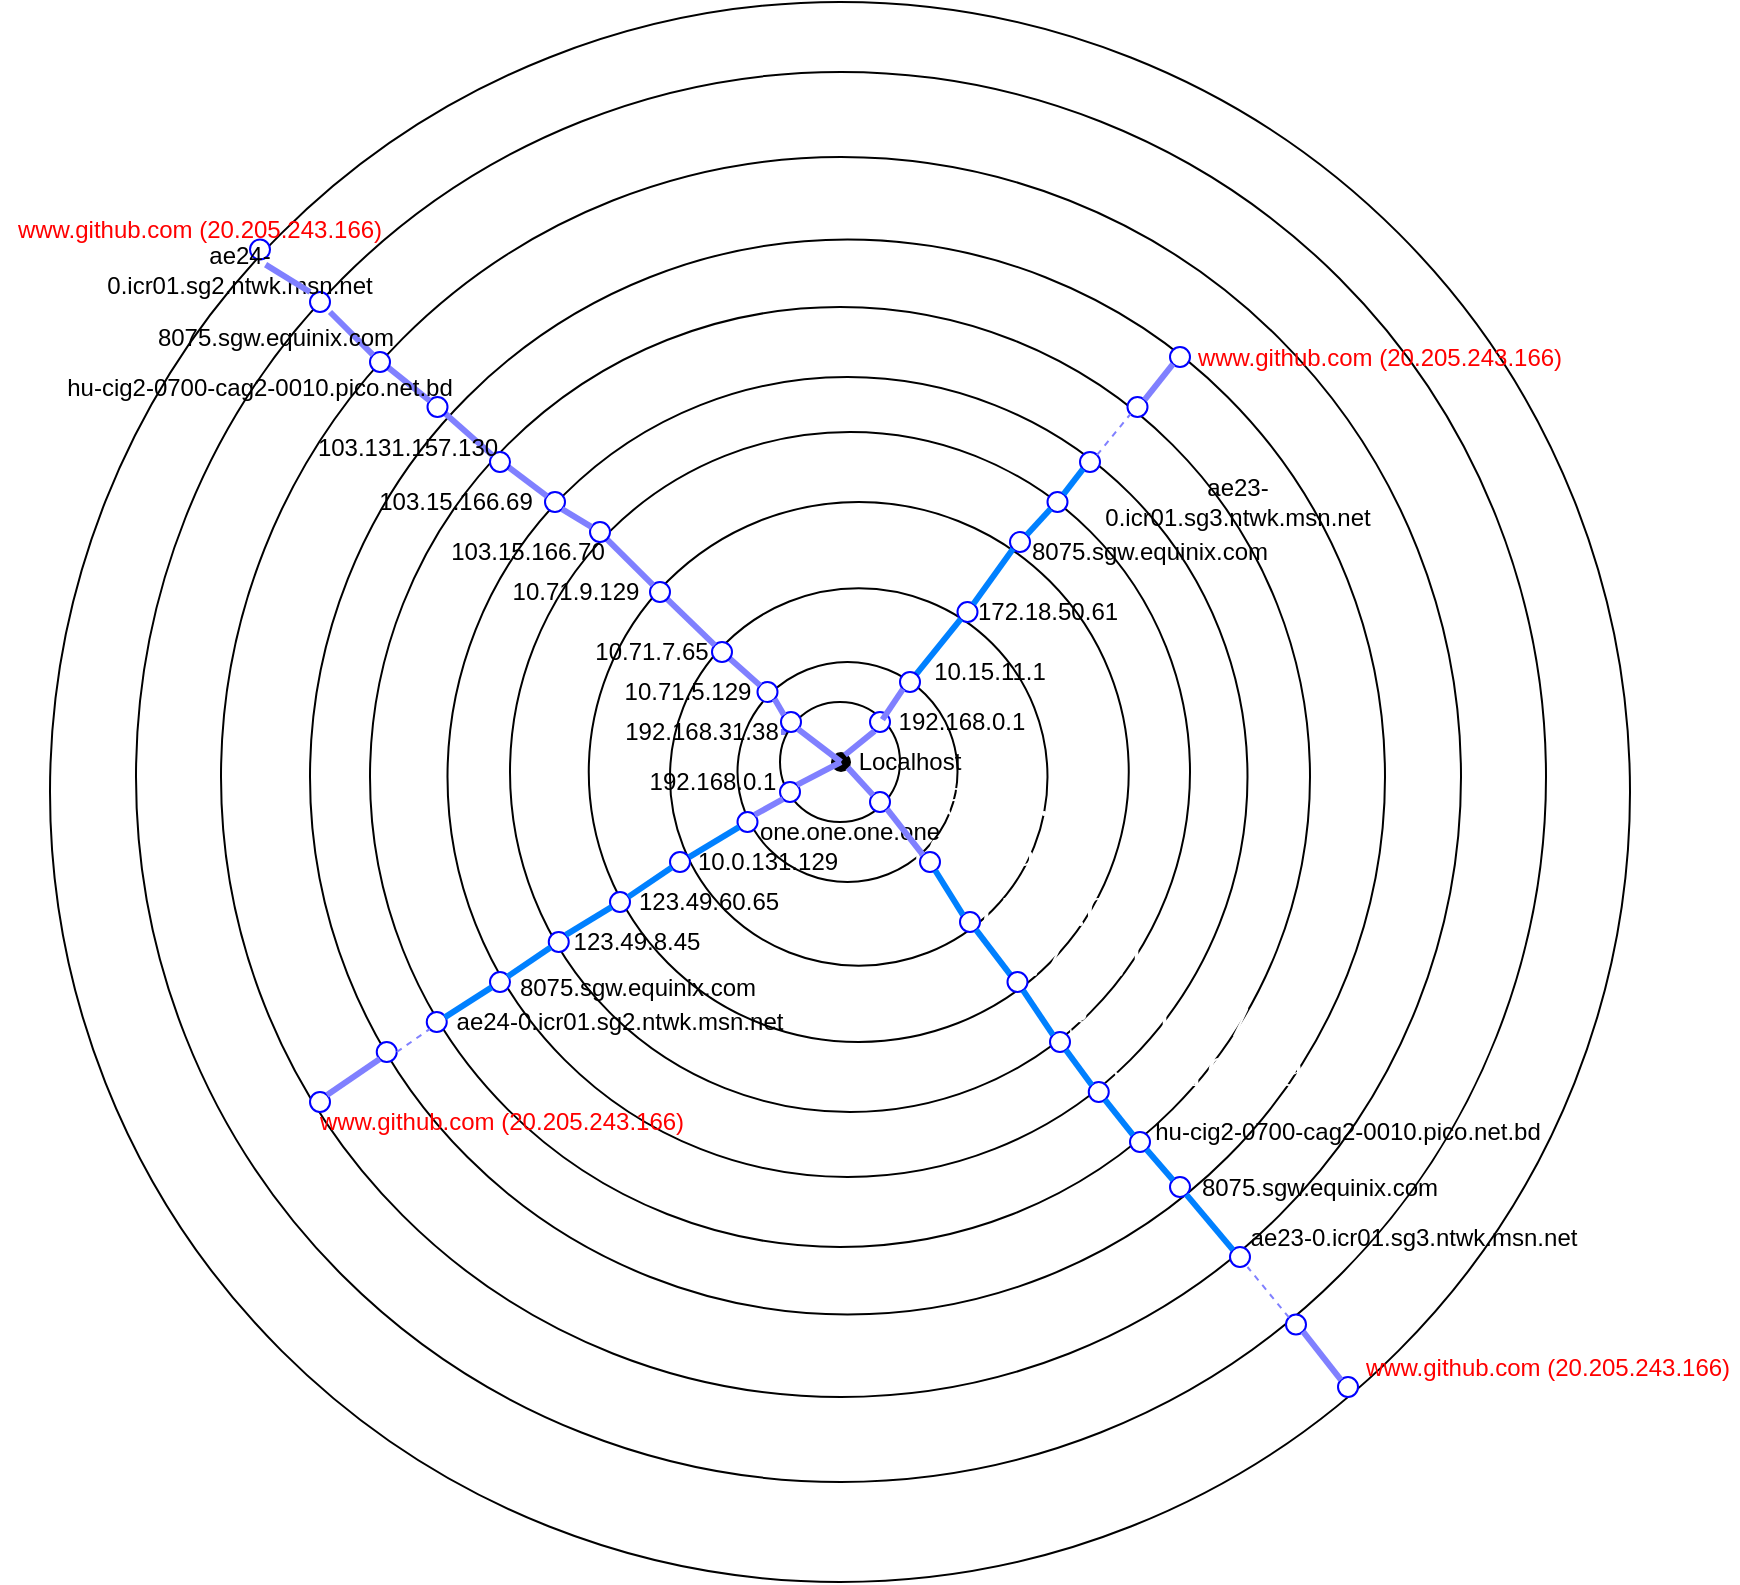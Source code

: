 <mxfile version="20.7.4" type="device"><diagram id="mBhmh2s0kS3Zxyj6ysSo" name="Page-1"><mxGraphModel dx="733" dy="392" grid="1" gridSize="10" guides="1" tooltips="1" connect="1" arrows="1" fold="1" page="1" pageScale="1" pageWidth="1700" pageHeight="1100" math="0" shadow="0"><root><mxCell id="0"/><mxCell id="1" parent="0"/><mxCell id="l1gUOGuI4WwQ_Ty1iCvq-3" value="" style="ellipse;whiteSpace=wrap;html=1;aspect=fixed;" parent="1" vertex="1"><mxGeometry x="30" y="155" width="790" height="790" as="geometry"/></mxCell><mxCell id="0YOnlSJbHQ6NDYS1uUha-10" value="" style="ellipse;whiteSpace=wrap;html=1;aspect=fixed;" parent="1" vertex="1"><mxGeometry x="73" y="190" width="705" height="705" as="geometry"/></mxCell><mxCell id="0YOnlSJbHQ6NDYS1uUha-11" value="" style="ellipse;whiteSpace=wrap;html=1;aspect=fixed;" parent="1" vertex="1"><mxGeometry x="115.5" y="232.5" width="620" height="620" as="geometry"/></mxCell><mxCell id="0YOnlSJbHQ6NDYS1uUha-12" value="" style="ellipse;whiteSpace=wrap;html=1;aspect=fixed;" parent="1" vertex="1"><mxGeometry x="160" y="273.75" width="537.5" height="537.5" as="geometry"/></mxCell><mxCell id="0YOnlSJbHQ6NDYS1uUha-13" value="" style="ellipse;whiteSpace=wrap;html=1;aspect=fixed;" parent="1" vertex="1"><mxGeometry x="190" y="307.5" width="470" height="470" as="geometry"/></mxCell><mxCell id="0YOnlSJbHQ6NDYS1uUha-14" value="" style="ellipse;whiteSpace=wrap;html=1;aspect=fixed;" parent="1" vertex="1"><mxGeometry x="228.75" y="342.5" width="400" height="400" as="geometry"/></mxCell><mxCell id="0YOnlSJbHQ6NDYS1uUha-15" value="" style="ellipse;whiteSpace=wrap;html=1;aspect=fixed;" parent="1" vertex="1"><mxGeometry x="260" y="370" width="340" height="340" as="geometry"/></mxCell><mxCell id="0YOnlSJbHQ6NDYS1uUha-16" value="" style="ellipse;whiteSpace=wrap;html=1;aspect=fixed;" parent="1" vertex="1"><mxGeometry x="299.38" y="405" width="270" height="270" as="geometry"/></mxCell><mxCell id="0YOnlSJbHQ6NDYS1uUha-17" value="" style="ellipse;whiteSpace=wrap;html=1;aspect=fixed;" parent="1" vertex="1"><mxGeometry x="340" y="448.13" width="188.75" height="188.75" as="geometry"/></mxCell><mxCell id="0YOnlSJbHQ6NDYS1uUha-18" value="" style="ellipse;whiteSpace=wrap;html=1;aspect=fixed;" parent="1" vertex="1"><mxGeometry x="373.75" y="485" width="110" height="110" as="geometry"/></mxCell><mxCell id="0YOnlSJbHQ6NDYS1uUha-67" style="edgeStyle=orthogonalEdgeStyle;rounded=0;orthogonalLoop=1;jettySize=auto;html=1;entryX=0.447;entryY=0.514;entryDx=0;entryDy=0;entryPerimeter=0;strokeColor=#0080ff;" parent="1" edge="1"><mxGeometry relative="1" as="geometry"><mxPoint x="420" y="410" as="sourcePoint"/><mxPoint x="420" y="410" as="targetPoint"/></mxGeometry></mxCell><mxCell id="0YOnlSJbHQ6NDYS1uUha-86" style="edgeStyle=orthogonalEdgeStyle;rounded=0;orthogonalLoop=1;jettySize=auto;html=1;entryX=0.452;entryY=0.585;entryDx=0;entryDy=0;entryPerimeter=0;strokeColor=#0080ff;" parent="1" edge="1"><mxGeometry relative="1" as="geometry"><mxPoint x="430" y="600" as="sourcePoint"/><mxPoint x="430" y="600" as="targetPoint"/></mxGeometry></mxCell><mxCell id="0YOnlSJbHQ6NDYS1uUha-130" value="" style="ellipse;whiteSpace=wrap;html=1;strokeColor=#0000ff;" parent="1" vertex="1"><mxGeometry x="160" y="300" width="10" height="10" as="geometry"/></mxCell><mxCell id="0YOnlSJbHQ6NDYS1uUha-131" value="" style="ellipse;whiteSpace=wrap;html=1;strokeColor=#0000ff;" parent="1" vertex="1"><mxGeometry x="130" y="273.75" width="10" height="10" as="geometry"/></mxCell><mxCell id="0YOnlSJbHQ6NDYS1uUha-143" value="&lt;span style=&quot;font-size:16.0pt;font-family:&amp;quot;Century Gothic&amp;quot;;&lt;br/&gt;mso-ascii-font-family:&amp;quot;Century Gothic&amp;quot;;mso-fareast-font-family:+mn-ea;&lt;br/&gt;mso-bidi-font-family:+mn-cs;mso-fareast-theme-font:minor-fareast;mso-bidi-theme-font:&lt;br/&gt;minor-bidi;color:white;mso-color-index:14;language:en-US;mso-style-textfill-type:&lt;br/&gt;solid;mso-style-textfill-fill-themecolor:light1;mso-style-textfill-fill-color:&lt;br/&gt;white;mso-style-textfill-fill-alpha:100.0%&quot;&gt;192.168.38.106&lt;/span&gt;" style="text;html=1;strokeColor=none;fillColor=none;align=center;verticalAlign=middle;whiteSpace=wrap;rounded=0;" parent="1" vertex="1"><mxGeometry x="465" y="540" width="60" height="30" as="geometry"/></mxCell><mxCell id="0YOnlSJbHQ6NDYS1uUha-144" value="&lt;span style=&quot;font-size:16.0pt;font-family:&amp;quot;Century Gothic&amp;quot;;&lt;br/&gt;mso-ascii-font-family:&amp;quot;Century Gothic&amp;quot;;mso-fareast-font-family:+mn-ea;&lt;br/&gt;mso-bidi-font-family:+mn-cs;mso-fareast-theme-font:minor-fareast;mso-bidi-theme-font:&lt;br/&gt;minor-bidi;color:white;mso-color-index:14;language:en-US;mso-style-textfill-type:&lt;br/&gt;solid;mso-style-textfill-fill-themecolor:light1;mso-style-textfill-fill-color:&lt;br/&gt;white;mso-style-textfill-fill-alpha:100.0%&quot;&gt;10.71.5.129&lt;/span&gt;" style="text;html=1;strokeColor=none;fillColor=none;align=center;verticalAlign=middle;whiteSpace=wrap;rounded=0;" parent="1" vertex="1"><mxGeometry x="478.75" y="565" width="60" height="30" as="geometry"/></mxCell><mxCell id="0YOnlSJbHQ6NDYS1uUha-174" value="&lt;span style=&quot;font-size:16.0pt;font-family:&amp;quot;Century Gothic&amp;quot;;&lt;br/&gt;mso-ascii-font-family:&amp;quot;Century Gothic&amp;quot;;mso-fareast-font-family:+mn-ea;&lt;br/&gt;mso-bidi-font-family:+mn-cs;mso-fareast-theme-font:minor-fareast;mso-bidi-theme-font:&lt;br/&gt;minor-bidi;color:white;mso-color-index:14;language:en-US;mso-style-textfill-type:&lt;br/&gt;solid;mso-style-textfill-fill-themecolor:light1;mso-style-textfill-fill-color:&lt;br/&gt;white;mso-style-textfill-fill-alpha:100.0%&quot;&gt;10.71.7.65&lt;/span&gt;" style="text;html=1;strokeColor=none;fillColor=none;align=center;verticalAlign=middle;whiteSpace=wrap;rounded=0;strokeWidth=5;" parent="1" vertex="1"><mxGeometry x="493.75" y="595" width="60" height="30" as="geometry"/></mxCell><mxCell id="0YOnlSJbHQ6NDYS1uUha-175" value="&lt;span style=&quot;font-size:16.0pt;font-family:&amp;quot;Century Gothic&amp;quot;;&lt;br/&gt;mso-ascii-font-family:&amp;quot;Century Gothic&amp;quot;;mso-fareast-font-family:+mn-ea;&lt;br/&gt;mso-bidi-font-family:+mn-cs;mso-fareast-theme-font:minor-fareast;mso-bidi-theme-font:&lt;br/&gt;minor-bidi;color:white;mso-color-index:14;language:en-US;mso-style-textfill-type:&lt;br/&gt;solid;mso-style-textfill-fill-themecolor:light1;mso-style-textfill-fill-color:&lt;br/&gt;white;mso-style-textfill-fill-alpha:100.0%&quot;&gt;10.71.9.129&lt;/span&gt;" style="text;html=1;strokeColor=none;fillColor=none;align=center;verticalAlign=middle;whiteSpace=wrap;rounded=0;strokeWidth=5;" parent="1" vertex="1"><mxGeometry x="518.75" y="620" width="60" height="30" as="geometry"/></mxCell><mxCell id="0YOnlSJbHQ6NDYS1uUha-176" value="&lt;span style=&quot;font-size:16.0pt;font-family:&amp;quot;Century Gothic&amp;quot;;&lt;br/&gt;mso-ascii-font-family:&amp;quot;Century Gothic&amp;quot;;mso-fareast-font-family:+mn-ea;&lt;br/&gt;mso-bidi-font-family:+mn-cs;mso-fareast-theme-font:minor-fareast;mso-bidi-theme-font:&lt;br/&gt;minor-bidi;color:white;mso-color-index:14;language:en-US;mso-style-textfill-type:&lt;br/&gt;solid;mso-style-textfill-fill-themecolor:light1;mso-style-textfill-fill-color:&lt;br/&gt;white;mso-style-textfill-fill-alpha:100.0%&quot;&gt;103.15.166.70&lt;/span&gt;" style="text;html=1;strokeColor=none;fillColor=none;align=center;verticalAlign=middle;whiteSpace=wrap;rounded=0;strokeWidth=5;" parent="1" vertex="1"><mxGeometry x="549.38" y="650" width="60" height="30" as="geometry"/></mxCell><mxCell id="0YOnlSJbHQ6NDYS1uUha-177" value="&lt;span style=&quot;font-size:16.0pt;font-family:&amp;quot;Century Gothic&amp;quot;;&lt;br/&gt;mso-ascii-font-family:&amp;quot;Century Gothic&amp;quot;;mso-fareast-font-family:+mn-ea;&lt;br/&gt;mso-bidi-font-family:+mn-cs;mso-fareast-theme-font:minor-fareast;mso-bidi-theme-font:&lt;br/&gt;minor-bidi;color:white;mso-color-index:14;language:en-US;mso-style-textfill-type:&lt;br/&gt;solid;mso-style-textfill-fill-themecolor:light1;mso-style-textfill-fill-color:&lt;br/&gt;white;mso-style-textfill-fill-alpha:100.0%&quot;&gt;103.15.166.69&lt;/span&gt;" style="text;html=1;strokeColor=none;fillColor=none;align=center;verticalAlign=middle;whiteSpace=wrap;rounded=0;strokeWidth=5;" parent="1" vertex="1"><mxGeometry x="565" y="675" width="60" height="30" as="geometry"/></mxCell><mxCell id="0YOnlSJbHQ6NDYS1uUha-178" value="hu-cig2-0700-cag2-0010.pico.net.bd" style="text;html=1;strokeColor=none;fillColor=none;align=center;verticalAlign=middle;whiteSpace=wrap;rounded=0;strokeWidth=5;" parent="1" vertex="1"><mxGeometry x="574" y="705" width="210" height="30" as="geometry"/></mxCell><mxCell id="0YOnlSJbHQ6NDYS1uUha-179" value="8075.sgw.equinix.com" style="text;html=1;strokeColor=none;fillColor=none;align=center;verticalAlign=middle;whiteSpace=wrap;rounded=0;strokeWidth=5;" parent="1" vertex="1"><mxGeometry x="600" y="732.5" width="130" height="30" as="geometry"/></mxCell><mxCell id="0YOnlSJbHQ6NDYS1uUha-180" value="ae23-0.icr01.sg3.ntwk.msn.net" style="text;html=1;strokeColor=none;fillColor=none;align=center;verticalAlign=middle;whiteSpace=wrap;rounded=0;strokeWidth=5;" parent="1" vertex="1"><mxGeometry x="628.75" y="757.5" width="166" height="30" as="geometry"/></mxCell><mxCell id="0YOnlSJbHQ6NDYS1uUha-181" value="&lt;font color=&quot;#ff0000&quot;&gt;www.github.com (20.205.243.166)&lt;/font&gt;" style="text;html=1;strokeColor=none;fillColor=none;align=center;verticalAlign=middle;whiteSpace=wrap;rounded=0;strokeWidth=5;" parent="1" vertex="1"><mxGeometry x="684" y="822.5" width="190" height="30" as="geometry"/></mxCell><mxCell id="0YOnlSJbHQ6NDYS1uUha-185" value="192.168.0.1" style="text;html=1;strokeColor=none;fillColor=none;align=center;verticalAlign=middle;whiteSpace=wrap;rounded=0;strokeWidth=5;" parent="1" vertex="1"><mxGeometry x="326.5" y="530" width="69" height="30" as="geometry"/></mxCell><mxCell id="0YOnlSJbHQ6NDYS1uUha-186" value="one.one.one.one" style="text;html=1;strokeColor=none;fillColor=none;align=center;verticalAlign=middle;whiteSpace=wrap;rounded=0;strokeWidth=5;" parent="1" vertex="1"><mxGeometry x="385" y="555" width="90" height="30" as="geometry"/></mxCell><mxCell id="0YOnlSJbHQ6NDYS1uUha-187" value="10.0.131.129" style="text;html=1;strokeColor=none;fillColor=none;align=center;verticalAlign=middle;whiteSpace=wrap;rounded=0;strokeWidth=5;" parent="1" vertex="1"><mxGeometry x="353.75" y="570" width="70" height="30" as="geometry"/></mxCell><mxCell id="0YOnlSJbHQ6NDYS1uUha-188" value="123.49.60.65" style="text;html=1;strokeColor=none;fillColor=none;align=center;verticalAlign=middle;whiteSpace=wrap;rounded=0;strokeWidth=5;" parent="1" vertex="1"><mxGeometry x="324.75" y="590" width="69" height="30" as="geometry"/></mxCell><mxCell id="0YOnlSJbHQ6NDYS1uUha-189" value="123.49.8.45" style="text;html=1;strokeColor=none;fillColor=none;align=center;verticalAlign=middle;whiteSpace=wrap;rounded=0;strokeWidth=5;" parent="1" vertex="1"><mxGeometry x="286" y="610" width="75" height="30" as="geometry"/></mxCell><mxCell id="0YOnlSJbHQ6NDYS1uUha-190" value="8075.sgw.equinix.com" style="text;html=1;strokeColor=none;fillColor=none;align=center;verticalAlign=middle;whiteSpace=wrap;rounded=0;strokeWidth=5;" parent="1" vertex="1"><mxGeometry x="258.5" y="630" width="130" height="35" as="geometry"/></mxCell><mxCell id="0YOnlSJbHQ6NDYS1uUha-191" value="ae24-0.icr01.sg2.ntwk.msn.net" style="text;html=1;strokeColor=none;fillColor=none;align=center;verticalAlign=middle;whiteSpace=wrap;rounded=0;strokeWidth=5;" parent="1" vertex="1"><mxGeometry x="225" y="650" width="180" height="30" as="geometry"/></mxCell><mxCell id="0YOnlSJbHQ6NDYS1uUha-192" value="&lt;font color=&quot;#ff0000&quot;&gt;www.github.com (20.205.243.166)&lt;/font&gt;" style="text;html=1;strokeColor=none;fillColor=none;align=center;verticalAlign=middle;whiteSpace=wrap;rounded=0;strokeWidth=5;" parent="1" vertex="1"><mxGeometry x="151" y="700" width="210" height="30" as="geometry"/></mxCell><mxCell id="0YOnlSJbHQ6NDYS1uUha-204" value="" style="ellipse;whiteSpace=wrap;html=1;strokeColor=#0000ff;" parent="1" vertex="1"><mxGeometry x="193.38" y="675" width="10" height="10" as="geometry"/></mxCell><mxCell id="0YOnlSJbHQ6NDYS1uUha-206" value="" style="ellipse;whiteSpace=wrap;html=1;strokeColor=#0000ff;" parent="1" vertex="1"><mxGeometry x="218.38" y="660" width="10" height="10" as="geometry"/></mxCell><mxCell id="0YOnlSJbHQ6NDYS1uUha-208" value="" style="ellipse;whiteSpace=wrap;html=1;strokeColor=#0000ff;" parent="1" vertex="1"><mxGeometry x="250" y="640" width="10" height="10" as="geometry"/></mxCell><mxCell id="0YOnlSJbHQ6NDYS1uUha-209" value="" style="endArrow=none;html=1;rounded=0;strokeColor=#0080ff;strokeWidth=3;exitX=0.9;exitY=0.269;exitDx=0;exitDy=0;exitPerimeter=0;startArrow=none;" parent="1" source="0YOnlSJbHQ6NDYS1uUha-206" target="0YOnlSJbHQ6NDYS1uUha-208" edge="1"><mxGeometry width="50" height="50" relative="1" as="geometry"><mxPoint x="219.05" y="667.55" as="sourcePoint"/><mxPoint x="428.75" y="535" as="targetPoint"/></mxGeometry></mxCell><mxCell id="0YOnlSJbHQ6NDYS1uUha-210" value="" style="ellipse;whiteSpace=wrap;html=1;strokeColor=#0000ff;" parent="1" vertex="1"><mxGeometry x="279.38" y="620" width="10" height="10" as="geometry"/></mxCell><mxCell id="0YOnlSJbHQ6NDYS1uUha-211" value="" style="endArrow=none;html=1;rounded=0;strokeColor=#0080ff;strokeWidth=3;exitX=0.879;exitY=0.231;exitDx=0;exitDy=0;exitPerimeter=0;startArrow=none;" parent="1" source="0YOnlSJbHQ6NDYS1uUha-208" target="0YOnlSJbHQ6NDYS1uUha-210" edge="1"><mxGeometry width="50" height="50" relative="1" as="geometry"><mxPoint x="250.67" y="647.55" as="sourcePoint"/><mxPoint x="428.75" y="535" as="targetPoint"/></mxGeometry></mxCell><mxCell id="0YOnlSJbHQ6NDYS1uUha-212" value="" style="ellipse;whiteSpace=wrap;html=1;strokeColor=#0000ff;" parent="1" vertex="1"><mxGeometry x="310" y="600" width="10" height="10" as="geometry"/></mxCell><mxCell id="0YOnlSJbHQ6NDYS1uUha-213" value="" style="endArrow=none;html=1;rounded=0;strokeColor=#0080ff;strokeWidth=3;startArrow=none;exitX=1;exitY=0;exitDx=0;exitDy=0;" parent="1" source="0YOnlSJbHQ6NDYS1uUha-210" target="0YOnlSJbHQ6NDYS1uUha-212" edge="1"><mxGeometry width="50" height="50" relative="1" as="geometry"><mxPoint x="290" y="620" as="sourcePoint"/><mxPoint x="428.75" y="535" as="targetPoint"/></mxGeometry></mxCell><mxCell id="0YOnlSJbHQ6NDYS1uUha-214" value="" style="ellipse;whiteSpace=wrap;html=1;strokeColor=#0000ff;" parent="1" vertex="1"><mxGeometry x="340" y="580" width="10" height="10" as="geometry"/></mxCell><mxCell id="0YOnlSJbHQ6NDYS1uUha-215" value="" style="endArrow=none;html=1;rounded=0;strokeColor=#0080ff;strokeWidth=3;exitX=0.918;exitY=0.244;exitDx=0;exitDy=0;exitPerimeter=0;startArrow=none;" parent="1" source="0YOnlSJbHQ6NDYS1uUha-212" target="0YOnlSJbHQ6NDYS1uUha-214" edge="1"><mxGeometry width="50" height="50" relative="1" as="geometry"><mxPoint x="310.67" y="607.55" as="sourcePoint"/><mxPoint x="428.75" y="535" as="targetPoint"/></mxGeometry></mxCell><mxCell id="0YOnlSJbHQ6NDYS1uUha-216" value="" style="ellipse;whiteSpace=wrap;html=1;strokeColor=#0000ff;" parent="1" vertex="1"><mxGeometry x="373.75" y="560" width="10" height="10" as="geometry"/></mxCell><mxCell id="0YOnlSJbHQ6NDYS1uUha-217" value="" style="endArrow=none;html=1;rounded=0;strokeColor=#0080ff;strokeWidth=3;exitX=0.956;exitY=0.256;exitDx=0;exitDy=0;exitPerimeter=0;startArrow=none;" parent="1" source="0YOnlSJbHQ6NDYS1uUha-214" target="0YOnlSJbHQ6NDYS1uUha-216" edge="1"><mxGeometry width="50" height="50" relative="1" as="geometry"><mxPoint x="340.67" y="587.55" as="sourcePoint"/><mxPoint x="428.75" y="535" as="targetPoint"/></mxGeometry></mxCell><mxCell id="0YOnlSJbHQ6NDYS1uUha-218" value="" style="endArrow=none;html=1;rounded=0;strokeColor=#0080ff;strokeWidth=3;exitX=0.826;exitY=0.88;exitDx=0;exitDy=0;exitPerimeter=0;startArrow=none;" parent="1" source="lmrzE903JN0koabthc-y-24" target="lmrzE903JN0koabthc-y-26" edge="1"><mxGeometry width="50" height="50" relative="1" as="geometry"><mxPoint x="540" y="670" as="sourcePoint"/><mxPoint x="345" y="535" as="targetPoint"/></mxGeometry></mxCell><mxCell id="0YOnlSJbHQ6NDYS1uUha-219" value="" style="endArrow=none;html=1;rounded=0;strokeColor=#0080ff;strokeWidth=3;exitX=0.826;exitY=0.88;exitDx=0;exitDy=0;exitPerimeter=0;" parent="1" source="l1gUOGuI4WwQ_Ty1iCvq-3" edge="1"><mxGeometry width="50" height="50" relative="1" as="geometry"><mxPoint x="682.54" y="850.2" as="sourcePoint"/><mxPoint x="683.0" y="850.5" as="targetPoint"/></mxGeometry></mxCell><mxCell id="0YOnlSJbHQ6NDYS1uUha-109" value="" style="ellipse;whiteSpace=wrap;html=1;strokeColor=#0000ff;" parent="1" vertex="1"><mxGeometry x="648" y="811.25" width="10" height="10" as="geometry"/></mxCell><mxCell id="0YOnlSJbHQ6NDYS1uUha-110" value="" style="ellipse;whiteSpace=wrap;html=1;strokeColor=#0000ff;" parent="1" vertex="1"><mxGeometry x="620" y="777.5" width="10" height="10" as="geometry"/></mxCell><mxCell id="0YOnlSJbHQ6NDYS1uUha-111" value="" style="ellipse;whiteSpace=wrap;html=1;strokeColor=#0000ff;" parent="1" vertex="1"><mxGeometry x="590" y="742.5" width="10" height="10" as="geometry"/></mxCell><mxCell id="0YOnlSJbHQ6NDYS1uUha-222" value="" style="endArrow=none;html=1;rounded=0;strokeColor=#0080ff;strokeWidth=3;exitX=0;exitY=0;exitDx=0;exitDy=0;startArrow=none;" parent="1" source="0YOnlSJbHQ6NDYS1uUha-110" target="0YOnlSJbHQ6NDYS1uUha-111" edge="1"><mxGeometry width="50" height="50" relative="1" as="geometry"><mxPoint x="628.26" y="786.3" as="sourcePoint"/><mxPoint x="428.75" y="535" as="targetPoint"/></mxGeometry></mxCell><mxCell id="0YOnlSJbHQ6NDYS1uUha-112" value="" style="ellipse;whiteSpace=wrap;html=1;strokeColor=#0000ff;" parent="1" vertex="1"><mxGeometry x="570" y="720" width="10" height="10" as="geometry"/></mxCell><mxCell id="0YOnlSJbHQ6NDYS1uUha-223" value="" style="endArrow=none;html=1;rounded=0;strokeColor=#0080ff;strokeWidth=3;startArrow=none;exitX=0;exitY=0;exitDx=0;exitDy=0;" parent="1" source="0YOnlSJbHQ6NDYS1uUha-111" target="0YOnlSJbHQ6NDYS1uUha-112" edge="1"><mxGeometry width="50" height="50" relative="1" as="geometry"><mxPoint x="590" y="740" as="sourcePoint"/><mxPoint x="428.75" y="535" as="targetPoint"/></mxGeometry></mxCell><mxCell id="0YOnlSJbHQ6NDYS1uUha-113" value="" style="ellipse;whiteSpace=wrap;html=1;strokeColor=#0000ff;" parent="1" vertex="1"><mxGeometry x="549.38" y="695" width="10" height="10" as="geometry"/></mxCell><mxCell id="0YOnlSJbHQ6NDYS1uUha-224" value="" style="endArrow=none;html=1;rounded=0;strokeColor=#0080ff;strokeWidth=3;exitX=0;exitY=0;exitDx=0;exitDy=0;startArrow=none;" parent="1" source="0YOnlSJbHQ6NDYS1uUha-112" target="0YOnlSJbHQ6NDYS1uUha-113" edge="1"><mxGeometry width="50" height="50" relative="1" as="geometry"><mxPoint x="578.26" y="728.8" as="sourcePoint"/><mxPoint x="428.75" y="535" as="targetPoint"/></mxGeometry></mxCell><mxCell id="0YOnlSJbHQ6NDYS1uUha-119" value="" style="ellipse;whiteSpace=wrap;html=1;strokeColor=#0000ff;" parent="1" vertex="1"><mxGeometry x="530" y="670" width="10" height="10" as="geometry"/></mxCell><mxCell id="0YOnlSJbHQ6NDYS1uUha-226" value="" style="endArrow=none;html=1;rounded=0;strokeColor=#0080ff;strokeWidth=3;exitX=0;exitY=0;exitDx=0;exitDy=0;startArrow=none;" parent="1" source="0YOnlSJbHQ6NDYS1uUha-113" target="0YOnlSJbHQ6NDYS1uUha-119" edge="1"><mxGeometry width="50" height="50" relative="1" as="geometry"><mxPoint x="557.64" y="703.8" as="sourcePoint"/><mxPoint x="428.75" y="535" as="targetPoint"/></mxGeometry></mxCell><mxCell id="0YOnlSJbHQ6NDYS1uUha-116" value="" style="ellipse;whiteSpace=wrap;html=1;strokeColor=#0000ff;" parent="1" vertex="1"><mxGeometry x="485" y="610" width="10" height="10" as="geometry"/></mxCell><mxCell id="0YOnlSJbHQ6NDYS1uUha-227" value="" style="endArrow=none;html=1;rounded=0;strokeColor=#0080ff;strokeWidth=3;exitX=0;exitY=0;exitDx=0;exitDy=0;startArrow=none;" parent="1" source="0YOnlSJbHQ6NDYS1uUha-117" target="0YOnlSJbHQ6NDYS1uUha-116" edge="1"><mxGeometry width="50" height="50" relative="1" as="geometry"><mxPoint x="538.26" y="678.8" as="sourcePoint"/><mxPoint x="428.75" y="535" as="targetPoint"/></mxGeometry></mxCell><mxCell id="0YOnlSJbHQ6NDYS1uUha-115" value="" style="ellipse;whiteSpace=wrap;html=1;strokeColor=#0000ff;" parent="1" vertex="1"><mxGeometry x="465" y="580" width="10" height="10" as="geometry"/></mxCell><mxCell id="0YOnlSJbHQ6NDYS1uUha-228" value="" style="endArrow=none;html=1;rounded=0;strokeColor=#0080ff;strokeWidth=3;exitX=0;exitY=0;exitDx=0;exitDy=0;startArrow=none;" parent="1" source="0YOnlSJbHQ6NDYS1uUha-116" target="0YOnlSJbHQ6NDYS1uUha-115" edge="1"><mxGeometry width="50" height="50" relative="1" as="geometry"><mxPoint x="493.26" y="618.8" as="sourcePoint"/><mxPoint x="428.75" y="535" as="targetPoint"/></mxGeometry></mxCell><mxCell id="0YOnlSJbHQ6NDYS1uUha-117" value="" style="ellipse;whiteSpace=wrap;html=1;strokeColor=#0000ff;" parent="1" vertex="1"><mxGeometry x="508.75" y="640" width="10" height="10" as="geometry"/></mxCell><mxCell id="0YOnlSJbHQ6NDYS1uUha-229" value="" style="endArrow=none;html=1;rounded=0;strokeColor=#0080ff;strokeWidth=3;exitX=0;exitY=0;exitDx=0;exitDy=0;startArrow=none;" parent="1" source="0YOnlSJbHQ6NDYS1uUha-119" target="0YOnlSJbHQ6NDYS1uUha-117" edge="1"><mxGeometry width="50" height="50" relative="1" as="geometry"><mxPoint x="531.464" y="671.464" as="sourcePoint"/><mxPoint x="492.959" y="619.031" as="targetPoint"/></mxGeometry></mxCell><mxCell id="0YOnlSJbHQ6NDYS1uUha-102" value="" style="ellipse;whiteSpace=wrap;html=1;strokeColor=#0000ff;" parent="1" vertex="1"><mxGeometry x="483.75" y="455" width="10" height="10" as="geometry"/></mxCell><mxCell id="0YOnlSJbHQ6NDYS1uUha-231" value="" style="endArrow=none;html=1;rounded=0;strokeColor=#0080ff;strokeWidth=3;startArrow=none;entryX=0.77;entryY=0.082;entryDx=0;entryDy=0;entryPerimeter=0;" parent="1" source="0YOnlSJbHQ6NDYS1uUha-105" target="0YOnlSJbHQ6NDYS1uUha-17" edge="1"><mxGeometry width="50" height="50" relative="1" as="geometry"><mxPoint x="430" y="530" as="sourcePoint"/><mxPoint x="480" y="470" as="targetPoint"/></mxGeometry></mxCell><mxCell id="0YOnlSJbHQ6NDYS1uUha-101" value="" style="ellipse;whiteSpace=wrap;html=1;strokeColor=#0000ff;" parent="1" vertex="1"><mxGeometry x="510" y="420" width="10" height="10" as="geometry"/></mxCell><mxCell id="0YOnlSJbHQ6NDYS1uUha-232" value="" style="endArrow=none;html=1;rounded=0;strokeColor=#0080ff;strokeWidth=3;entryX=0;entryY=1;entryDx=0;entryDy=0;startArrow=none;" parent="1" source="0YOnlSJbHQ6NDYS1uUha-102" target="0YOnlSJbHQ6NDYS1uUha-101" edge="1"><mxGeometry width="50" height="50" relative="1" as="geometry"><mxPoint x="493.324" y="456.265" as="sourcePoint"/><mxPoint x="679.38" y="247.43" as="targetPoint"/></mxGeometry></mxCell><mxCell id="0YOnlSJbHQ6NDYS1uUha-104" value="" style="ellipse;whiteSpace=wrap;html=1;strokeColor=#0000ff;" parent="1" vertex="1"><mxGeometry x="528.75" y="400" width="10" height="10" as="geometry"/></mxCell><mxCell id="0YOnlSJbHQ6NDYS1uUha-233" value="" style="endArrow=none;html=1;rounded=0;strokeColor=#0080ff;strokeWidth=3;startArrow=none;entryX=0;entryY=1;entryDx=0;entryDy=0;" parent="1" source="0YOnlSJbHQ6NDYS1uUha-101" target="0YOnlSJbHQ6NDYS1uUha-104" edge="1"><mxGeometry width="50" height="50" relative="1" as="geometry"><mxPoint x="518.396" y="421.33" as="sourcePoint"/><mxPoint x="530" y="410" as="targetPoint"/></mxGeometry></mxCell><mxCell id="0YOnlSJbHQ6NDYS1uUha-99" value="" style="ellipse;whiteSpace=wrap;html=1;strokeColor=#0000ff;" parent="1" vertex="1"><mxGeometry x="545" y="380" width="10" height="10" as="geometry"/></mxCell><mxCell id="0YOnlSJbHQ6NDYS1uUha-234" value="" style="endArrow=none;html=1;rounded=0;strokeColor=#0080ff;strokeWidth=3;entryX=0;entryY=1;entryDx=0;entryDy=0;startArrow=none;" parent="1" source="0YOnlSJbHQ6NDYS1uUha-104" target="0YOnlSJbHQ6NDYS1uUha-99" edge="1"><mxGeometry width="50" height="50" relative="1" as="geometry"><mxPoint x="537.142" y="401.326" as="sourcePoint"/><mxPoint x="679.38" y="247.43" as="targetPoint"/></mxGeometry></mxCell><mxCell id="0YOnlSJbHQ6NDYS1uUha-105" value="" style="ellipse;whiteSpace=wrap;html=1;strokeColor=#0000ff;" parent="1" vertex="1"><mxGeometry x="455" y="490" width="10" height="10" as="geometry"/></mxCell><mxCell id="0YOnlSJbHQ6NDYS1uUha-241" value="192.168.0.1" style="text;html=1;strokeColor=none;fillColor=none;align=center;verticalAlign=middle;whiteSpace=wrap;rounded=0;strokeWidth=5;" parent="1" vertex="1"><mxGeometry x="442.75" y="500" width="86" height="30" as="geometry"/></mxCell><mxCell id="0YOnlSJbHQ6NDYS1uUha-242" value="10.15.11.1" style="text;html=1;strokeColor=none;fillColor=none;align=center;verticalAlign=middle;whiteSpace=wrap;rounded=0;strokeWidth=5;" parent="1" vertex="1"><mxGeometry x="470" y="475" width="60" height="30" as="geometry"/></mxCell><mxCell id="0YOnlSJbHQ6NDYS1uUha-243" value="172.18.50.61" style="text;html=1;strokeColor=none;fillColor=none;align=center;verticalAlign=middle;whiteSpace=wrap;rounded=0;strokeWidth=5;" parent="1" vertex="1"><mxGeometry x="499.38" y="445" width="60" height="30" as="geometry"/></mxCell><mxCell id="0YOnlSJbHQ6NDYS1uUha-244" value="8075.sgw.equinix.com" style="text;html=1;strokeColor=none;fillColor=none;align=center;verticalAlign=middle;whiteSpace=wrap;rounded=0;strokeWidth=5;" parent="1" vertex="1"><mxGeometry x="530" y="415" width="100" height="30" as="geometry"/></mxCell><mxCell id="0YOnlSJbHQ6NDYS1uUha-245" value="ae23-0.icr01.sg3.ntwk.msn.net" style="text;html=1;strokeColor=none;fillColor=none;align=center;verticalAlign=middle;whiteSpace=wrap;rounded=0;strokeWidth=5;" parent="1" vertex="1"><mxGeometry x="568.75" y="390" width="110" height="30" as="geometry"/></mxCell><mxCell id="0YOnlSJbHQ6NDYS1uUha-246" value="&lt;font color=&quot;#ff0000&quot;&gt;www.github.com (20.205.243.166)&lt;/font&gt;" style="text;html=1;strokeColor=none;fillColor=none;align=center;verticalAlign=middle;whiteSpace=wrap;rounded=0;strokeWidth=5;" parent="1" vertex="1"><mxGeometry x="5" y="253.75" width="200" height="30" as="geometry"/></mxCell><mxCell id="0YOnlSJbHQ6NDYS1uUha-122" value="" style="ellipse;whiteSpace=wrap;html=1;strokeColor=#0000ff;" parent="1" vertex="1"><mxGeometry x="383.75" y="495" width="10" height="10" as="geometry"/></mxCell><mxCell id="lmrzE903JN0koabthc-y-4" value="" style="endArrow=none;html=1;rounded=0;strokeColor=#8080ff;strokeWidth=3;exitX=0.137;exitY=0.157;exitDx=0;exitDy=0;exitPerimeter=0;startArrow=none;" parent="1" source="0YOnlSJbHQ6NDYS1uUha-123" target="0YOnlSJbHQ6NDYS1uUha-122" edge="1"><mxGeometry width="50" height="50" relative="1" as="geometry"><mxPoint x="138.23" y="279.03" as="sourcePoint"/><mxPoint x="428.75" y="535" as="targetPoint"/></mxGeometry></mxCell><mxCell id="0YOnlSJbHQ6NDYS1uUha-123" value="" style="ellipse;whiteSpace=wrap;html=1;strokeColor=#0000ff;" parent="1" vertex="1"><mxGeometry x="361" y="475" width="10" height="10" as="geometry"/></mxCell><mxCell id="lmrzE903JN0koabthc-y-5" value="" style="endArrow=none;html=1;rounded=0;strokeColor=#8080ff;strokeWidth=3;exitX=0.137;exitY=0.157;exitDx=0;exitDy=0;exitPerimeter=0;startArrow=none;" parent="1" source="0YOnlSJbHQ6NDYS1uUha-124" target="0YOnlSJbHQ6NDYS1uUha-123" edge="1"><mxGeometry width="50" height="50" relative="1" as="geometry"><mxPoint x="138.23" y="279.03" as="sourcePoint"/><mxPoint x="384.999" y="496.694" as="targetPoint"/></mxGeometry></mxCell><mxCell id="0YOnlSJbHQ6NDYS1uUha-124" value="" style="ellipse;whiteSpace=wrap;html=1;strokeColor=#0000ff;" parent="1" vertex="1"><mxGeometry x="330" y="445" width="10" height="10" as="geometry"/></mxCell><mxCell id="lmrzE903JN0koabthc-y-6" value="" style="endArrow=none;html=1;rounded=0;strokeColor=#8080ff;strokeWidth=3;exitX=0.137;exitY=0.157;exitDx=0;exitDy=0;exitPerimeter=0;startArrow=none;" parent="1" source="0YOnlSJbHQ6NDYS1uUha-125" target="0YOnlSJbHQ6NDYS1uUha-124" edge="1"><mxGeometry width="50" height="50" relative="1" as="geometry"><mxPoint x="138.23" y="279.03" as="sourcePoint"/><mxPoint x="362.25" y="476.693" as="targetPoint"/></mxGeometry></mxCell><mxCell id="0YOnlSJbHQ6NDYS1uUha-126" value="" style="ellipse;whiteSpace=wrap;html=1;strokeColor=#0000ff;" parent="1" vertex="1"><mxGeometry x="277.5" y="400" width="10" height="10" as="geometry"/></mxCell><mxCell id="lmrzE903JN0koabthc-y-7" value="" style="endArrow=none;html=1;rounded=0;strokeColor=#8080ff;strokeWidth=3;exitX=0.137;exitY=0.157;exitDx=0;exitDy=0;exitPerimeter=0;startArrow=none;" parent="1" source="0YOnlSJbHQ6NDYS1uUha-127" target="0YOnlSJbHQ6NDYS1uUha-126" edge="1"><mxGeometry width="50" height="50" relative="1" as="geometry"><mxPoint x="138.23" y="279.03" as="sourcePoint"/><mxPoint x="331.222" y="446.725" as="targetPoint"/></mxGeometry></mxCell><mxCell id="0YOnlSJbHQ6NDYS1uUha-127" value="" style="ellipse;whiteSpace=wrap;html=1;strokeColor=#0000ff;" parent="1" vertex="1"><mxGeometry x="250" y="380" width="10" height="10" as="geometry"/></mxCell><mxCell id="lmrzE903JN0koabthc-y-8" value="" style="endArrow=none;html=1;rounded=0;strokeColor=#8080ff;strokeWidth=3;exitX=0.137;exitY=0.157;exitDx=0;exitDy=0;exitPerimeter=0;startArrow=none;" parent="1" source="0YOnlSJbHQ6NDYS1uUha-128" target="0YOnlSJbHQ6NDYS1uUha-127" edge="1"><mxGeometry width="50" height="50" relative="1" as="geometry"><mxPoint x="138.23" y="279.03" as="sourcePoint"/><mxPoint x="278.729" y="401.716" as="targetPoint"/></mxGeometry></mxCell><mxCell id="0YOnlSJbHQ6NDYS1uUha-128" value="" style="ellipse;whiteSpace=wrap;html=1;strokeColor=#0000ff;" parent="1" vertex="1"><mxGeometry x="218.75" y="352.5" width="10" height="10" as="geometry"/></mxCell><mxCell id="lmrzE903JN0koabthc-y-9" value="" style="endArrow=none;html=1;rounded=0;strokeColor=#8080ff;strokeWidth=3;exitX=0.137;exitY=0.157;exitDx=0;exitDy=0;exitPerimeter=0;startArrow=none;" parent="1" source="0YOnlSJbHQ6NDYS1uUha-129" target="0YOnlSJbHQ6NDYS1uUha-128" edge="1"><mxGeometry width="50" height="50" relative="1" as="geometry"><mxPoint x="138.23" y="279.03" as="sourcePoint"/><mxPoint x="246.205" y="371.744" as="targetPoint"/></mxGeometry></mxCell><mxCell id="0YOnlSJbHQ6NDYS1uUha-125" value="" style="ellipse;whiteSpace=wrap;html=1;strokeColor=#0000ff;" parent="1" vertex="1"><mxGeometry x="300" y="415" width="10" height="10" as="geometry"/></mxCell><mxCell id="lmrzE903JN0koabthc-y-10" value="" style="endArrow=none;html=1;rounded=0;strokeColor=#8080ff;strokeWidth=3;startArrow=none;exitX=1;exitY=1;exitDx=0;exitDy=0;" parent="1" source="0YOnlSJbHQ6NDYS1uUha-126" target="0YOnlSJbHQ6NDYS1uUha-125" edge="1"><mxGeometry width="50" height="50" relative="1" as="geometry"><mxPoint x="290" y="410" as="sourcePoint"/><mxPoint x="331.217" y="446.731" as="targetPoint"/></mxGeometry></mxCell><mxCell id="0YOnlSJbHQ6NDYS1uUha-129" value="" style="ellipse;whiteSpace=wrap;html=1;strokeColor=#0000ff;" parent="1" vertex="1"><mxGeometry x="190" y="330" width="10" height="10" as="geometry"/></mxCell><mxCell id="lmrzE903JN0koabthc-y-12" value="" style="endArrow=none;html=1;rounded=0;strokeColor=#8080ff;strokeWidth=3;" parent="1" target="0YOnlSJbHQ6NDYS1uUha-129" edge="1"><mxGeometry width="50" height="50" relative="1" as="geometry"><mxPoint x="170" y="310" as="sourcePoint"/><mxPoint x="220.054" y="354.132" as="targetPoint"/></mxGeometry></mxCell><mxCell id="lmrzE903JN0koabthc-y-45" value="" style="edgeStyle=orthogonalEdgeStyle;rounded=0;orthogonalLoop=1;jettySize=auto;html=1;strokeColor=#8080ff;strokeWidth=3;" parent="1" source="lmrzE903JN0koabthc-y-14" target="lmrzE903JN0koabthc-y-33" edge="1"><mxGeometry relative="1" as="geometry"/></mxCell><mxCell id="lmrzE903JN0koabthc-y-14" value="192.168.31.38" style="text;html=1;strokeColor=none;fillColor=none;align=center;verticalAlign=middle;whiteSpace=wrap;rounded=0;" parent="1" vertex="1"><mxGeometry x="315.5" y="505" width="80" height="30" as="geometry"/></mxCell><mxCell id="lmrzE903JN0koabthc-y-15" value="10.71.5.129" style="text;html=1;strokeColor=none;fillColor=none;align=center;verticalAlign=middle;whiteSpace=wrap;rounded=0;" parent="1" vertex="1"><mxGeometry x="313.75" y="485" width="70" height="30" as="geometry"/></mxCell><mxCell id="lmrzE903JN0koabthc-y-16" value="10.71.7.65" style="text;html=1;strokeColor=none;fillColor=none;align=center;verticalAlign=middle;whiteSpace=wrap;rounded=0;" parent="1" vertex="1"><mxGeometry x="301" y="465" width="60" height="30" as="geometry"/></mxCell><mxCell id="lmrzE903JN0koabthc-y-17" value="10.71.9.129" style="text;html=1;strokeColor=none;fillColor=none;align=center;verticalAlign=middle;whiteSpace=wrap;rounded=0;" parent="1" vertex="1"><mxGeometry x="263.38" y="435" width="60" height="30" as="geometry"/></mxCell><mxCell id="lmrzE903JN0koabthc-y-18" value="103.15.166.70" style="text;html=1;strokeColor=none;fillColor=none;align=center;verticalAlign=middle;whiteSpace=wrap;rounded=0;" parent="1" vertex="1"><mxGeometry x="239.38" y="415" width="60" height="30" as="geometry"/></mxCell><mxCell id="lmrzE903JN0koabthc-y-19" value="103.15.166.69" style="text;html=1;strokeColor=none;fillColor=none;align=center;verticalAlign=middle;whiteSpace=wrap;rounded=0;" parent="1" vertex="1"><mxGeometry x="203.38" y="390" width="60" height="30" as="geometry"/></mxCell><mxCell id="lmrzE903JN0koabthc-y-20" value="103.131.157.130" style="text;html=1;strokeColor=none;fillColor=none;align=center;verticalAlign=middle;whiteSpace=wrap;rounded=0;" parent="1" vertex="1"><mxGeometry x="179.38" y="362.5" width="60" height="30" as="geometry"/></mxCell><mxCell id="lmrzE903JN0koabthc-y-21" value="hu-cig2-0700-cag2-0010.pico.net.bd" style="text;html=1;strokeColor=none;fillColor=none;align=center;verticalAlign=middle;whiteSpace=wrap;rounded=0;" parent="1" vertex="1"><mxGeometry x="20" y="332.5" width="230" height="30" as="geometry"/></mxCell><mxCell id="lmrzE903JN0koabthc-y-22" value="8075.sgw.equinix.com" style="text;html=1;strokeColor=none;fillColor=none;align=center;verticalAlign=middle;whiteSpace=wrap;rounded=0;" parent="1" vertex="1"><mxGeometry x="73" y="307.5" width="140" height="30" as="geometry"/></mxCell><mxCell id="lmrzE903JN0koabthc-y-24" value="" style="ellipse;whiteSpace=wrap;html=1;aspect=fixed;" parent="1" vertex="1"><mxGeometry x="395" y="505" width="60" height="60" as="geometry"/></mxCell><mxCell id="lmrzE903JN0koabthc-y-26" value="" style="shape=waypoint;sketch=0;fillStyle=solid;size=6;pointerEvents=1;points=[];fillColor=none;resizable=0;rotatable=0;perimeter=centerPerimeter;snapToPoint=1;strokeWidth=3;" parent="1" vertex="1"><mxGeometry x="405.5" y="515" width="40" height="40" as="geometry"/></mxCell><mxCell id="lmrzE903JN0koabthc-y-27" value="Localhost" style="text;html=1;strokeColor=none;fillColor=none;align=center;verticalAlign=middle;whiteSpace=wrap;rounded=0;strokeWidth=3;" parent="1" vertex="1"><mxGeometry x="430" y="520" width="60" height="30" as="geometry"/></mxCell><mxCell id="lmrzE903JN0koabthc-y-29" value="" style="ellipse;whiteSpace=wrap;html=1;strokeColor=#0000ff;" parent="1" vertex="1"><mxGeometry x="395.5" y="510" width="10" height="10" as="geometry"/></mxCell><mxCell id="lmrzE903JN0koabthc-y-30" value="" style="ellipse;whiteSpace=wrap;html=1;strokeColor=#0000ff;" parent="1" vertex="1"><mxGeometry x="395" y="545" width="10" height="10" as="geometry"/></mxCell><mxCell id="lmrzE903JN0koabthc-y-31" value="" style="ellipse;whiteSpace=wrap;html=1;strokeColor=#0000ff;" parent="1" vertex="1"><mxGeometry x="440" y="550" width="10" height="10" as="geometry"/></mxCell><mxCell id="lmrzE903JN0koabthc-y-33" value="" style="ellipse;whiteSpace=wrap;html=1;strokeColor=#0000ff;" parent="1" vertex="1"><mxGeometry x="440" y="510" width="10" height="10" as="geometry"/></mxCell><mxCell id="lmrzE903JN0koabthc-y-34" value="" style="endArrow=none;html=1;rounded=0;strokeColor=#8080ff;strokeWidth=3;entryX=0;entryY=0;entryDx=0;entryDy=0;exitX=1;exitY=1;exitDx=0;exitDy=0;" parent="1" source="0YOnlSJbHQ6NDYS1uUha-122" target="lmrzE903JN0koabthc-y-29" edge="1"><mxGeometry width="50" height="50" relative="1" as="geometry"><mxPoint x="380" y="510" as="sourcePoint"/><mxPoint x="430" y="460" as="targetPoint"/></mxGeometry></mxCell><mxCell id="lmrzE903JN0koabthc-y-35" value="" style="endArrow=none;html=1;rounded=0;strokeColor=#8080ff;strokeWidth=3;entryX=0;entryY=1;entryDx=0;entryDy=0;exitX=1;exitY=0;exitDx=0;exitDy=0;" parent="1" source="lmrzE903JN0koabthc-y-24" target="0YOnlSJbHQ6NDYS1uUha-105" edge="1"><mxGeometry width="50" height="50" relative="1" as="geometry"><mxPoint x="380" y="510" as="sourcePoint"/><mxPoint x="430" y="460" as="targetPoint"/></mxGeometry></mxCell><mxCell id="lmrzE903JN0koabthc-y-36" value="" style="endArrow=none;html=1;rounded=0;strokeColor=#8080ff;strokeWidth=3;exitX=1;exitY=0;exitDx=0;exitDy=0;entryX=0;entryY=1;entryDx=0;entryDy=0;" parent="1" source="0YOnlSJbHQ6NDYS1uUha-216" target="lmrzE903JN0koabthc-y-30" edge="1"><mxGeometry width="50" height="50" relative="1" as="geometry"><mxPoint x="380" y="550" as="sourcePoint"/><mxPoint x="430" y="500" as="targetPoint"/></mxGeometry></mxCell><mxCell id="lmrzE903JN0koabthc-y-37" value="" style="endArrow=none;html=1;rounded=0;strokeColor=#8080ff;strokeWidth=3;exitX=0;exitY=0;exitDx=0;exitDy=0;entryX=1;entryY=1;entryDx=0;entryDy=0;" parent="1" source="0YOnlSJbHQ6NDYS1uUha-115" target="lmrzE903JN0koabthc-y-31" edge="1"><mxGeometry width="50" height="50" relative="1" as="geometry"><mxPoint x="380" y="550" as="sourcePoint"/><mxPoint x="430" y="500" as="targetPoint"/></mxGeometry></mxCell><mxCell id="lmrzE903JN0koabthc-y-38" value="" style="endArrow=none;html=1;rounded=0;strokeColor=#8080ff;strokeWidth=3;entryX=0;entryY=0;entryDx=0;entryDy=0;exitX=-0.018;exitY=0.594;exitDx=0;exitDy=0;exitPerimeter=0;" parent="1" source="lmrzE903JN0koabthc-y-27" target="lmrzE903JN0koabthc-y-31" edge="1"><mxGeometry width="50" height="50" relative="1" as="geometry"><mxPoint x="380" y="550" as="sourcePoint"/><mxPoint x="430" y="500" as="targetPoint"/></mxGeometry></mxCell><mxCell id="lmrzE903JN0koabthc-y-39" value="" style="endArrow=none;html=1;rounded=0;strokeColor=#8080ff;strokeWidth=3;entryX=0.204;entryY=-0.015;entryDx=0;entryDy=0;entryPerimeter=0;exitX=-0.042;exitY=0.383;exitDx=0;exitDy=0;exitPerimeter=0;" parent="1" source="lmrzE903JN0koabthc-y-27" target="lmrzE903JN0koabthc-y-27" edge="1"><mxGeometry width="50" height="50" relative="1" as="geometry"><mxPoint x="380" y="550" as="sourcePoint"/><mxPoint x="430" y="500" as="targetPoint"/></mxGeometry></mxCell><mxCell id="lmrzE903JN0koabthc-y-40" value="" style="endArrow=none;html=1;rounded=0;strokeColor=#8080ff;strokeWidth=3;entryX=-0.055;entryY=0.105;entryDx=0;entryDy=0;entryPerimeter=0;exitX=-0.029;exitY=0.105;exitDx=0;exitDy=0;exitPerimeter=0;" parent="1" source="lmrzE903JN0koabthc-y-26" target="lmrzE903JN0koabthc-y-26" edge="1"><mxGeometry width="50" height="50" relative="1" as="geometry"><mxPoint x="380" y="550" as="sourcePoint"/><mxPoint x="430" y="500" as="targetPoint"/></mxGeometry></mxCell><mxCell id="lmrzE903JN0koabthc-y-41" value="" style="endArrow=none;html=1;rounded=0;strokeColor=#8080ff;strokeWidth=3;entryX=1;entryY=1;entryDx=0;entryDy=0;" parent="1" source="lmrzE903JN0koabthc-y-26" target="lmrzE903JN0koabthc-y-29" edge="1"><mxGeometry width="50" height="50" relative="1" as="geometry"><mxPoint x="380" y="550" as="sourcePoint"/><mxPoint x="430" y="500" as="targetPoint"/></mxGeometry></mxCell><mxCell id="lmrzE903JN0koabthc-y-42" value="" style="endArrow=none;html=1;rounded=0;strokeColor=#8080ff;strokeWidth=3;exitX=1;exitY=0;exitDx=0;exitDy=0;" parent="1" source="lmrzE903JN0koabthc-y-30" target="lmrzE903JN0koabthc-y-26" edge="1"><mxGeometry width="50" height="50" relative="1" as="geometry"><mxPoint x="380" y="550" as="sourcePoint"/><mxPoint x="430" y="500" as="targetPoint"/></mxGeometry></mxCell><mxCell id="lmrzE903JN0koabthc-y-44" value="&lt;font color=&quot;#ff0000&quot;&gt;www.github.com (20.205.243.166)&lt;/font&gt;" style="text;html=1;strokeColor=none;fillColor=none;align=center;verticalAlign=middle;whiteSpace=wrap;rounded=0;strokeWidth=5;" parent="1" vertex="1"><mxGeometry x="590" y="317.5" width="210" height="30" as="geometry"/></mxCell><mxCell id="lmrzE903JN0koabthc-y-47" value="" style="ellipse;whiteSpace=wrap;html=1;strokeColor=#0000ff;" parent="1" vertex="1"><mxGeometry x="568.75" y="352.5" width="10" height="10" as="geometry"/></mxCell><mxCell id="lmrzE903JN0koabthc-y-48" value="" style="ellipse;whiteSpace=wrap;html=1;strokeColor=#0000ff;" parent="1" vertex="1"><mxGeometry x="590" y="327.5" width="10" height="10" as="geometry"/></mxCell><mxCell id="lmrzE903JN0koabthc-y-50" value="" style="endArrow=none;html=1;rounded=0;strokeColor=#8080ff;strokeWidth=3;exitX=1;exitY=0;exitDx=0;exitDy=0;entryX=0;entryY=1;entryDx=0;entryDy=0;" parent="1" source="lmrzE903JN0koabthc-y-47" target="lmrzE903JN0koabthc-y-48" edge="1"><mxGeometry width="50" height="50" relative="1" as="geometry"><mxPoint x="470" y="420" as="sourcePoint"/><mxPoint x="590" y="340" as="targetPoint"/></mxGeometry></mxCell><mxCell id="lmrzE903JN0koabthc-y-51" value="" style="endArrow=none;dashed=1;html=1;rounded=0;strokeColor=#8080ff;strokeWidth=1;entryX=0;entryY=1;entryDx=0;entryDy=0;exitX=1;exitY=0;exitDx=0;exitDy=0;" parent="1" source="0YOnlSJbHQ6NDYS1uUha-99" target="lmrzE903JN0koabthc-y-47" edge="1"><mxGeometry width="50" height="50" relative="1" as="geometry"><mxPoint x="470" y="420" as="sourcePoint"/><mxPoint x="520" y="370" as="targetPoint"/></mxGeometry></mxCell><mxCell id="lmrzE903JN0koabthc-y-52" value="" style="ellipse;whiteSpace=wrap;html=1;strokeColor=#0000ff;" parent="1" vertex="1"><mxGeometry x="160" y="700" width="10" height="10" as="geometry"/></mxCell><mxCell id="lmrzE903JN0koabthc-y-57" value="" style="endArrow=none;dashed=1;html=1;rounded=0;strokeColor=#8080ff;strokeWidth=1;entryX=0;entryY=1;entryDx=0;entryDy=0;exitX=1;exitY=0.5;exitDx=0;exitDy=0;" parent="1" source="0YOnlSJbHQ6NDYS1uUha-204" target="0YOnlSJbHQ6NDYS1uUha-206" edge="1"><mxGeometry width="50" height="50" relative="1" as="geometry"><mxPoint x="190" y="720" as="sourcePoint"/><mxPoint x="240" y="670" as="targetPoint"/></mxGeometry></mxCell><mxCell id="lmrzE903JN0koabthc-y-58" value="" style="endArrow=none;html=1;rounded=0;strokeColor=#8080ff;strokeWidth=3;entryX=0;entryY=1;entryDx=0;entryDy=0;exitX=1;exitY=0;exitDx=0;exitDy=0;" parent="1" source="lmrzE903JN0koabthc-y-52" target="0YOnlSJbHQ6NDYS1uUha-204" edge="1"><mxGeometry width="50" height="50" relative="1" as="geometry"><mxPoint x="190" y="720" as="sourcePoint"/><mxPoint x="240" y="670" as="targetPoint"/></mxGeometry></mxCell><mxCell id="lmrzE903JN0koabthc-y-59" value="" style="ellipse;whiteSpace=wrap;html=1;strokeColor=#0000ff;" parent="1" vertex="1"><mxGeometry x="674" y="842.5" width="10" height="10" as="geometry"/></mxCell><mxCell id="lmrzE903JN0koabthc-y-60" value="" style="endArrow=none;dashed=1;html=1;rounded=0;strokeColor=#8080ff;strokeWidth=1;exitX=0;exitY=0;exitDx=0;exitDy=0;entryX=0;entryY=1;entryDx=0;entryDy=0;" parent="1" source="0YOnlSJbHQ6NDYS1uUha-109" target="0YOnlSJbHQ6NDYS1uUha-180" edge="1"><mxGeometry width="50" height="50" relative="1" as="geometry"><mxPoint x="690" y="820" as="sourcePoint"/><mxPoint x="740" y="770" as="targetPoint"/></mxGeometry></mxCell><mxCell id="lmrzE903JN0koabthc-y-61" value="" style="endArrow=none;html=1;rounded=0;strokeColor=#8080ff;strokeWidth=3;exitX=0;exitY=0;exitDx=0;exitDy=0;entryX=1;entryY=1;entryDx=0;entryDy=0;" parent="1" source="lmrzE903JN0koabthc-y-59" target="0YOnlSJbHQ6NDYS1uUha-109" edge="1"><mxGeometry width="50" height="50" relative="1" as="geometry"><mxPoint x="690" y="820" as="sourcePoint"/><mxPoint x="740" y="770" as="targetPoint"/></mxGeometry></mxCell><mxCell id="lmrzE903JN0koabthc-y-23" value="ae24-0.icr01.sg2.ntwk.msn.net" style="text;html=1;strokeColor=none;fillColor=none;align=center;verticalAlign=middle;whiteSpace=wrap;rounded=0;" parent="1" vertex="1"><mxGeometry x="60" y="273.75" width="130" height="30" as="geometry"/></mxCell><mxCell id="lmrzE903JN0koabthc-y-63" value="" style="endArrow=none;html=1;rounded=0;strokeColor=#8080ff;strokeWidth=3;entryX=0.664;entryY=1.086;entryDx=0;entryDy=0;entryPerimeter=0;" parent="1" target="0YOnlSJbHQ6NDYS1uUha-246" edge="1"><mxGeometry width="50" height="50" relative="1" as="geometry"><mxPoint x="160" y="300" as="sourcePoint"/><mxPoint x="310" y="330" as="targetPoint"/></mxGeometry></mxCell></root></mxGraphModel></diagram></mxfile>